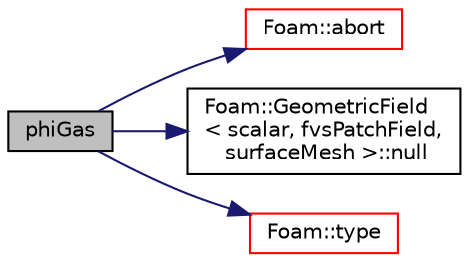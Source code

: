 digraph "phiGas"
{
  bgcolor="transparent";
  edge [fontname="Helvetica",fontsize="10",labelfontname="Helvetica",labelfontsize="10"];
  node [fontname="Helvetica",fontsize="10",shape=record];
  rankdir="LR";
  Node1099 [label="phiGas",height=0.2,width=0.4,color="black", fillcolor="grey75", style="filled", fontcolor="black"];
  Node1099 -> Node1100 [color="midnightblue",fontsize="10",style="solid",fontname="Helvetica"];
  Node1100 [label="Foam::abort",height=0.2,width=0.4,color="red",URL="$a21851.html#a447107a607d03e417307c203fa5fb44b"];
  Node1099 -> Node1145 [color="midnightblue",fontsize="10",style="solid",fontname="Helvetica"];
  Node1145 [label="Foam::GeometricField\l\< scalar, fvsPatchField,\l surfaceMesh \>::null",height=0.2,width=0.4,color="black",URL="$a23249.html#ac8e78b2b70fc0c890aedf7cde2c712f1",tooltip="Return a null geometric field. "];
  Node1099 -> Node1146 [color="midnightblue",fontsize="10",style="solid",fontname="Helvetica"];
  Node1146 [label="Foam::type",height=0.2,width=0.4,color="red",URL="$a21851.html#aec48583af672626378f501eb9fc32cd1",tooltip="Return the file type: DIRECTORY or FILE. "];
}
